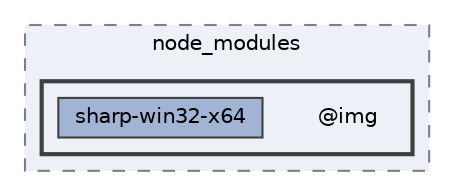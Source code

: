digraph "C:/Users/arisc/OneDrive/Documents/GitHub/FINAL/EcoEats-Project/node_modules/@img"
{
 // LATEX_PDF_SIZE
  bgcolor="transparent";
  edge [fontname=Helvetica,fontsize=10,labelfontname=Helvetica,labelfontsize=10];
  node [fontname=Helvetica,fontsize=10,shape=box,height=0.2,width=0.4];
  compound=true
  subgraph clusterdir_5091f2b68170d33f954320199e2fed0a {
    graph [ bgcolor="#edf0f7", pencolor="grey50", label="node_modules", fontname=Helvetica,fontsize=10 style="filled,dashed", URL="dir_5091f2b68170d33f954320199e2fed0a.html",tooltip=""]
  subgraph clusterdir_7025548819112c580b600b0de035027f {
    graph [ bgcolor="#edf0f7", pencolor="grey25", label="", fontname=Helvetica,fontsize=10 style="filled,bold", URL="dir_7025548819112c580b600b0de035027f.html",tooltip=""]
    dir_7025548819112c580b600b0de035027f [shape=plaintext, label="@img"];
  dir_ca8305feb2c65f57e688e6ad643f57b1 [label="sharp-win32-x64", fillcolor="#a2b4d6", color="grey25", style="filled", URL="dir_ca8305feb2c65f57e688e6ad643f57b1.html",tooltip=""];
  }
  }
}
